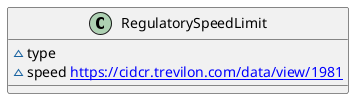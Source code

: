 @startuml

class RegulatorySpeedLimit {
	~ type
	~ speed [[https://cidcr.trevilon.com/data/view/1981 {definition}]]
}

@enduml
